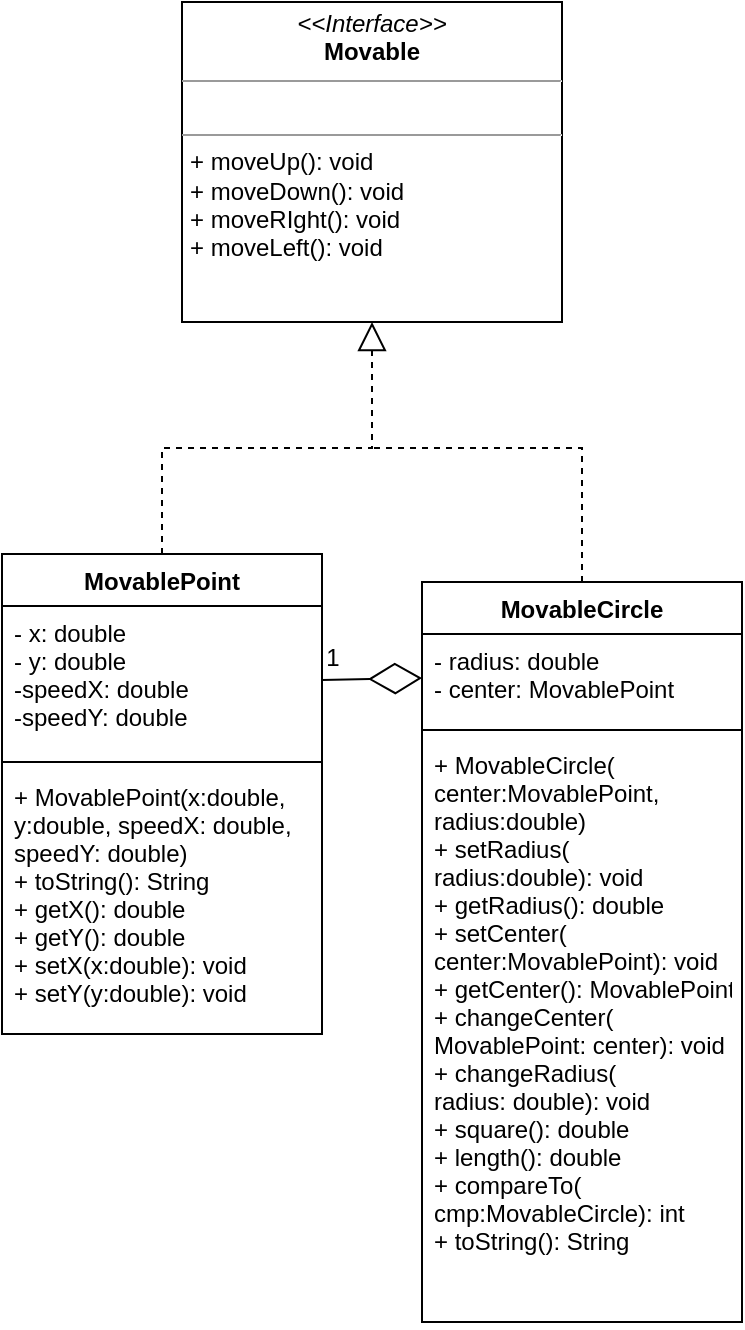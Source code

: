 <mxfile version="20.4.0" type="device"><diagram name="Page-1" id="c4acf3e9-155e-7222-9cf6-157b1a14988f"><mxGraphModel dx="1038" dy="547" grid="1" gridSize="10" guides="1" tooltips="1" connect="1" arrows="1" fold="1" page="1" pageScale="1" pageWidth="850" pageHeight="1100" background="none" math="0" shadow="0"><root><mxCell id="0"/><mxCell id="1" parent="0"/><mxCell id="5d2195bd80daf111-18" value="&lt;p style=&quot;margin:0px;margin-top:4px;text-align:center;&quot;&gt;&lt;i&gt;&amp;lt;&amp;lt;Interface&amp;gt;&amp;gt;&lt;/i&gt;&lt;br&gt;&lt;b&gt;Movable&lt;/b&gt;&lt;/p&gt;&lt;hr size=&quot;1&quot;&gt;&lt;p style=&quot;margin:0px;margin-left:4px;&quot;&gt;&lt;br&gt;&lt;/p&gt;&lt;hr size=&quot;1&quot;&gt;&lt;p style=&quot;margin:0px;margin-left:4px;&quot;&gt;+ moveUp(): void&lt;br&gt;+ moveDown(): void&lt;/p&gt;&lt;p style=&quot;margin:0px;margin-left:4px;&quot;&gt;+ moveRIght(): void&lt;/p&gt;&lt;p style=&quot;margin:0px;margin-left:4px;&quot;&gt;+ moveLeft(): void&lt;/p&gt;" style="verticalAlign=top;align=left;overflow=fill;fontSize=12;fontFamily=Helvetica;html=1;rounded=0;shadow=0;comic=0;labelBackgroundColor=none;strokeWidth=1" parent="1" vertex="1"><mxGeometry x="330" y="37" width="190" height="160" as="geometry"/></mxCell><mxCell id="JfNH4TeIDziFaFCAGbPD-6" value="" style="endArrow=block;dashed=1;endFill=0;endSize=12;html=1;rounded=0;entryX=0.5;entryY=1;entryDx=0;entryDy=0;exitDx=0;exitDy=0;startArrow=none;exitX=0.5;exitY=0;" edge="1" parent="1" source="JfNH4TeIDziFaFCAGbPD-16" target="5d2195bd80daf111-18"><mxGeometry width="160" relative="1" as="geometry"><mxPoint x="320" y="350" as="sourcePoint"/><mxPoint x="430" y="260" as="targetPoint"/><Array as="points"><mxPoint x="320" y="260"/><mxPoint x="370" y="260"/><mxPoint x="425" y="260"/></Array></mxGeometry></mxCell><mxCell id="JfNH4TeIDziFaFCAGbPD-15" value="" style="endArrow=none;dashed=1;endFill=0;endSize=12;html=1;rounded=0;entryX=0.5;entryY=0;entryDx=0;entryDy=0;exitX=0.5;exitY=0;exitDx=0;exitDy=0;" edge="1" parent="1" source="JfNH4TeIDziFaFCAGbPD-20"><mxGeometry width="160" relative="1" as="geometry"><mxPoint x="530" y="350" as="sourcePoint"/><mxPoint x="425" y="260" as="targetPoint"/><Array as="points"><mxPoint x="530" y="260"/></Array></mxGeometry></mxCell><mxCell id="JfNH4TeIDziFaFCAGbPD-16" value="MovablePoint" style="swimlane;fontStyle=1;align=center;verticalAlign=top;childLayout=stackLayout;horizontal=1;startSize=26;horizontalStack=0;resizeParent=1;resizeParentMax=0;resizeLast=0;collapsible=1;marginBottom=0;" vertex="1" parent="1"><mxGeometry x="240" y="313" width="160" height="240" as="geometry"/></mxCell><mxCell id="JfNH4TeIDziFaFCAGbPD-17" value="- x: double&#10;- y: double&#10;-speedX: double&#10;-speedY: double" style="text;strokeColor=none;fillColor=none;align=left;verticalAlign=top;spacingLeft=4;spacingRight=4;overflow=hidden;rotatable=0;points=[[0,0.5],[1,0.5]];portConstraint=eastwest;" vertex="1" parent="JfNH4TeIDziFaFCAGbPD-16"><mxGeometry y="26" width="160" height="74" as="geometry"/></mxCell><mxCell id="JfNH4TeIDziFaFCAGbPD-18" value="" style="line;strokeWidth=1;fillColor=none;align=left;verticalAlign=middle;spacingTop=-1;spacingLeft=3;spacingRight=3;rotatable=0;labelPosition=right;points=[];portConstraint=eastwest;strokeColor=inherit;" vertex="1" parent="JfNH4TeIDziFaFCAGbPD-16"><mxGeometry y="100" width="160" height="8" as="geometry"/></mxCell><mxCell id="JfNH4TeIDziFaFCAGbPD-19" value="+ MovablePoint(x:double,&#10;y:double, speedX: double,&#10;speedY: double)&#10;+ toString(): String&#10;+ getX(): double&#10;+ getY(): double&#10;+ setX(x:double): void&#10;+ setY(y:double): void" style="text;strokeColor=none;fillColor=none;align=left;verticalAlign=top;spacingLeft=4;spacingRight=4;overflow=hidden;rotatable=0;points=[[0,0.5],[1,0.5]];portConstraint=eastwest;" vertex="1" parent="JfNH4TeIDziFaFCAGbPD-16"><mxGeometry y="108" width="160" height="132" as="geometry"/></mxCell><mxCell id="JfNH4TeIDziFaFCAGbPD-20" value="MovableCircle&#10;" style="swimlane;fontStyle=1;align=center;verticalAlign=top;childLayout=stackLayout;horizontal=1;startSize=26;horizontalStack=0;resizeParent=1;resizeParentMax=0;resizeLast=0;collapsible=1;marginBottom=0;" vertex="1" parent="1"><mxGeometry x="450" y="327" width="160" height="370" as="geometry"/></mxCell><mxCell id="JfNH4TeIDziFaFCAGbPD-21" value="- radius: double&#10;- center: MovablePoint" style="text;strokeColor=none;fillColor=none;align=left;verticalAlign=top;spacingLeft=4;spacingRight=4;overflow=hidden;rotatable=0;points=[[0,0.5],[1,0.5]];portConstraint=eastwest;" vertex="1" parent="JfNH4TeIDziFaFCAGbPD-20"><mxGeometry y="26" width="160" height="44" as="geometry"/></mxCell><mxCell id="JfNH4TeIDziFaFCAGbPD-22" value="" style="line;strokeWidth=1;fillColor=none;align=left;verticalAlign=middle;spacingTop=-1;spacingLeft=3;spacingRight=3;rotatable=0;labelPosition=right;points=[];portConstraint=eastwest;strokeColor=inherit;" vertex="1" parent="JfNH4TeIDziFaFCAGbPD-20"><mxGeometry y="70" width="160" height="8" as="geometry"/></mxCell><mxCell id="JfNH4TeIDziFaFCAGbPD-23" value="+ MovableCircle(&#10;center:MovablePoint,&#10;radius:double)&#10;+ setRadius(&#10;radius:double): void&#10;+ getRadius(): double&#10;+ setCenter(&#10;center:MovablePoint): void&#10;+ getCenter(): MovablePoint&#10;+ changeCenter(&#10;MovablePoint: center): void&#10;+ changeRadius(&#10;radius: double): void&#10;+ square(): double&#10;+ length(): double&#10;+ compareTo(&#10;cmp:MovableCircle): int&#10;+ toString(): String" style="text;strokeColor=none;fillColor=none;align=left;verticalAlign=top;spacingLeft=4;spacingRight=4;overflow=hidden;rotatable=0;points=[[0,0.5],[1,0.5]];portConstraint=eastwest;" vertex="1" parent="JfNH4TeIDziFaFCAGbPD-20"><mxGeometry y="78" width="160" height="292" as="geometry"/></mxCell><mxCell id="JfNH4TeIDziFaFCAGbPD-25" value="" style="endArrow=diamondThin;endFill=0;endSize=24;html=1;rounded=0;entryX=0;entryY=0.5;entryDx=0;entryDy=0;exitX=1;exitY=0.5;exitDx=0;exitDy=0;" edge="1" parent="1" source="JfNH4TeIDziFaFCAGbPD-17" target="JfNH4TeIDziFaFCAGbPD-21"><mxGeometry width="160" relative="1" as="geometry"><mxPoint x="430" y="553" as="sourcePoint"/><mxPoint x="420" y="363" as="targetPoint"/></mxGeometry></mxCell><mxCell id="JfNH4TeIDziFaFCAGbPD-26" value="1" style="text;html=1;align=center;verticalAlign=middle;resizable=0;points=[];autosize=1;strokeColor=none;fillColor=none;" vertex="1" parent="1"><mxGeometry x="390" y="350" width="30" height="30" as="geometry"/></mxCell></root></mxGraphModel></diagram></mxfile>